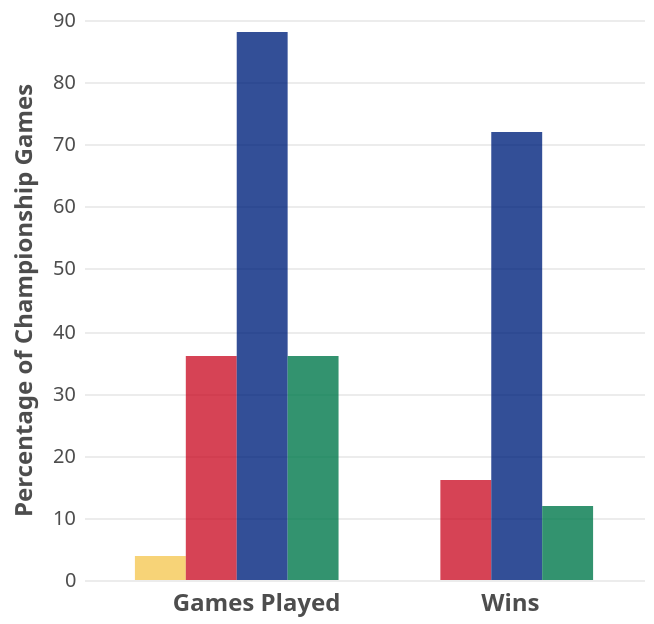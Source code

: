 {
    "$schema": "https://vega.github.io/schema/vega/v5.json",
    "description": "A basic grouped bar chart example.",
    "width": 280,
    "height": 280,
    "padding": 5,
  
    "data": [
      {
        "name": "table",
        "values": [
          {"category":"Games Played", "position":0, "value":4, "Country":"Argentina", "Proportion": "4%"},
          {"category":"Games Played", "position":1, "value":36, "Country":"Australia", "Proportion": "36%"},
          {"category":"Games Played", "position":2, "value":88, "Country":"New Zealand", "Proportion": "88%"},
          {"category":"Games Played", "position":3, "value":36, "Country":"South Africa", "Proportion": "36%"},
          {"category":"Wins", "position":0, "value":0, "Country":"Argentina", "Proportion": "0%"},
          {"category":"Wins", "position":1, "value":16, "Country":"Australia", "Proportion": "16%"},
          {"category":"Wins", "position":2, "value":72, "Country":"New Zealand", "Proportion": "72%"},
          {"category":"Wins", "position":3, "value":12, "Country":"South Africa", "Proportion": "12%"}
        ]
      }
    ],
  
    "scales": [
      {
        "name": "xscale",
        "type": "band",
        "domain": {"data": "table", "field": "category"},
        "range": "width",
        "padding": 0.2
      },
      {
        "name": "yscale",
        "type": "linear",
        "domain": {"data": "table", "field": "value"},
        "range": "height",
        "round": true,
        "zero": true,
        "nice": true
      },
      {
        "name": "color",
        "type": "ordinal",
        "domain": {"data": "table", "field": "position"},
        "range": ["#F5C856", "#CC142B", "#00247D", "#007A4D"]
      }
    ],
  
    "axes": [
      {
        "orient": "left", 
        "scale": "yscale", 
        "title": "Percentage of Championship Games",
        "titleColor": "#4d4d4d",
        "titleFontSize": 12,
        "titlePadding": 8,
        "tickSize": 0, 
        "labelPadding": 4,
        "labelColor": "#4d4d4d", 
        "grid": true, 
        "gridOpacity": 0.5,
        "domain": false
      },
      {
        "orient": "bottom", 
        "scale": "xscale", 
        "labelFontWeight": "bold", 
        "labelColor": "#4d4d4d",
        "labelFontSize": 12,
        "labelOffset": 10,
        "labelPadding": 6,
        "tickSize": 0, 
        "labelAlign": "center",
        "domain": false
      }
    ],
  
    "marks": [
      {
        "type": "group",
        "from": {
          "facet": {
            "data": "table",
            "name": "facet",
            "groupby": "category"
          }
        },
  
        "encode": {
          "enter": {
            "x": {"scale": "xscale", "field": "category"}
          }
        },
  
        "signals": [
          {"name": "width", "update": "bandwidth('xscale')"}
        ],
  
        "scales": [
          {
            "name": "pos",
            "type": "band",
            "range": "width",
            "domain": {"data": "facet", "field": "position"}
          }
        ],
  
        "marks": [
          {
            "name": "bars",
            "from": {"data": "facet"},
            "type": "rect",
            "encode": {
              "enter": {
                "y": {"scale": "yscale", "field": "value"},
                "y2": {"scale": "yscale", "value": 0},
                "x": {"scale": "pos", "field": "position"},
                "width": {"scale": "pos", "band": 1},
                "fill": {"scale": "color", "field": "position"},
                "opacity": {"value": 0.8},
                "tooltip": [
                    {"field": "Proportion", "type": "nominal"}
                ]
              }
            }
          }
        ]
      }
    ]
  }